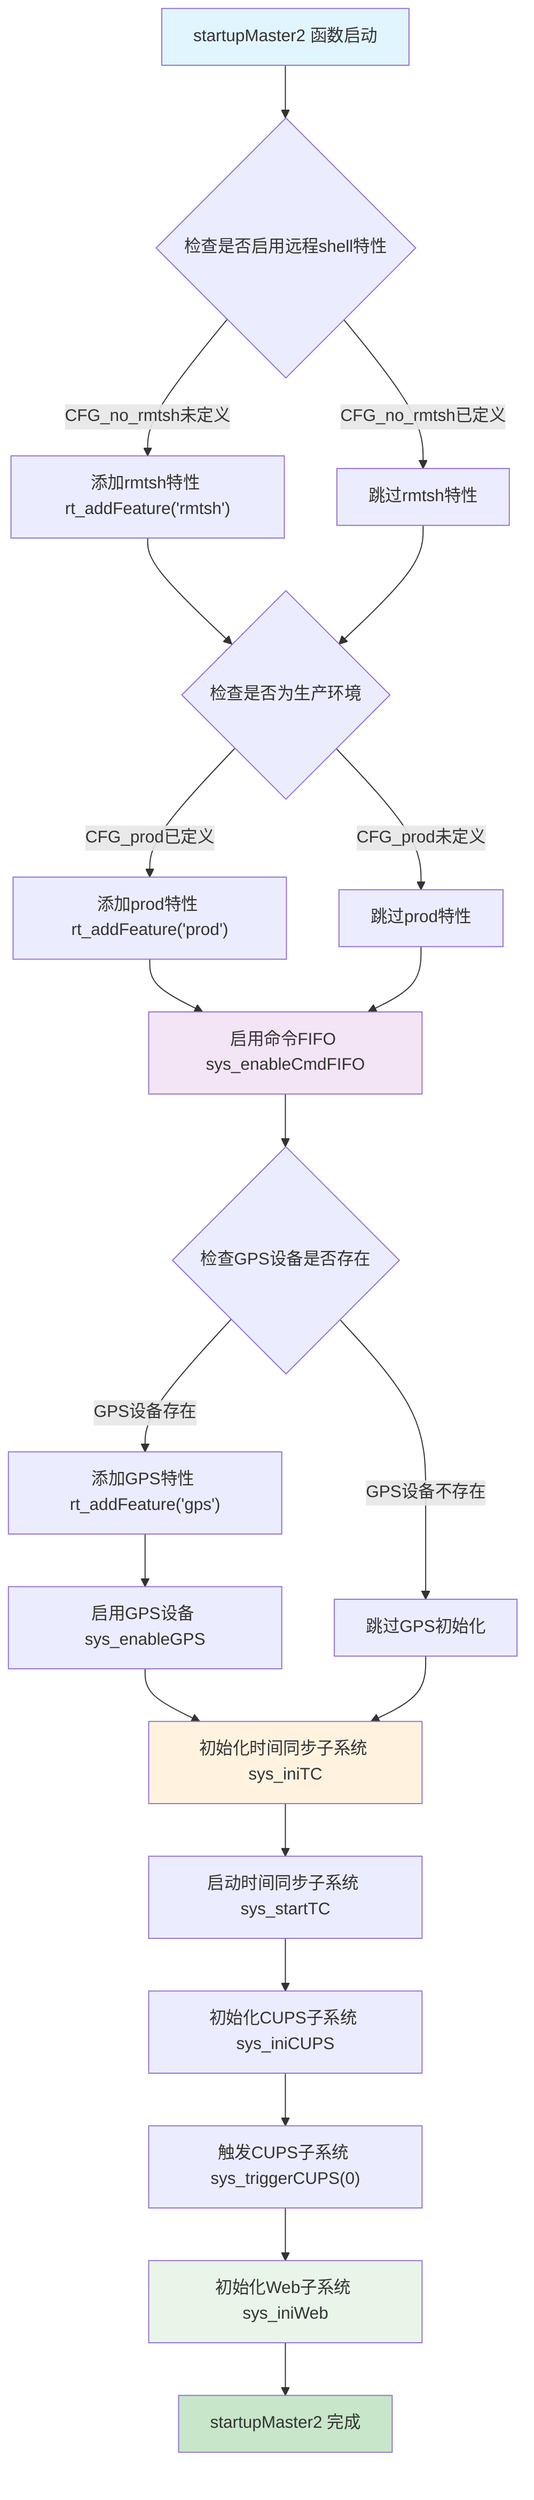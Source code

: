 graph TD
    A["startupMaster2 函数启动"] --> B{"检查是否启用远程shell特性"}
    B -->|CFG_no_rmtsh未定义| C["添加rmtsh特性 rt_addFeature('rmtsh')"]
    B -->|CFG_no_rmtsh已定义| D["跳过rmtsh特性"]
    
    C --> E{"检查是否为生产环境"}
    D --> E
    E -->|CFG_prod已定义| F["添加prod特性 rt_addFeature('prod')"]
    E -->|CFG_prod未定义| G["跳过prod特性"]
    
    F --> H["启用命令FIFO sys_enableCmdFIFO"]
    G --> H
    H --> I{"检查GPS设备是否存在"}
    
    I -->|GPS设备存在| J["添加GPS特性 rt_addFeature('gps')"]
    I -->|GPS设备不存在| K["跳过GPS初始化"]
    
    J --> L["启用GPS设备 sys_enableGPS"]
    L --> M["初始化时间同步子系统 sys_iniTC"]
    K --> M
    
    M --> N["启动时间同步子系统 sys_startTC"]
    N --> O["初始化CUPS子系统 sys_iniCUPS"]
    O --> P["触发CUPS子系统 sys_triggerCUPS(0)"]
    P --> Q["初始化Web子系统 sys_iniWeb"]
    Q --> R["startupMaster2 完成"]
    
    style A fill:#e1f5fe
    style H fill:#f3e5f5
    style M fill:#fff3e0
    style Q fill:#e8f5e8
    style R fill:#c8e6c9